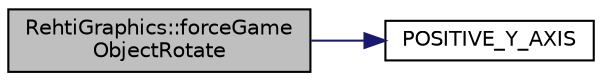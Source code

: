 digraph "RehtiGraphics::forceGameObjectRotate"
{
 // LATEX_PDF_SIZE
  edge [fontname="Helvetica",fontsize="10",labelfontname="Helvetica",labelfontsize="10"];
  node [fontname="Helvetica",fontsize="10",shape=record];
  rankdir="LR";
  Node1 [label="RehtiGraphics::forceGame\lObjectRotate",height=0.2,width=0.4,color="black", fillcolor="grey75", style="filled", fontcolor="black",tooltip="Forces game object rotation to the given angle, quitting any remaining rotation callbacks."];
  Node1 -> Node2 [color="midnightblue",fontsize="10",style="solid",fontname="Helvetica"];
  Node2 [label="POSITIVE_Y_AXIS",height=0.2,width=0.4,color="black", fillcolor="white", style="filled",URL="$Camera_8hpp.html#ab03bb87e5fba3bc2067ea684738a2748",tooltip=" "];
}
